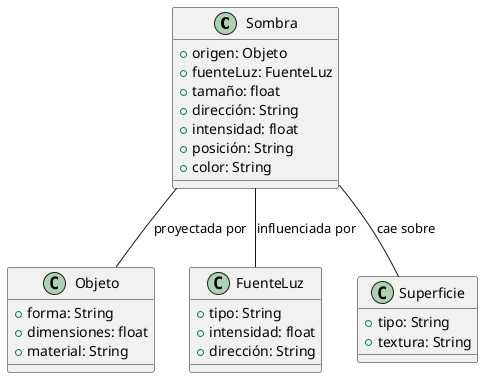 @startuml

class Sombra {
    +origen: Objeto
    +fuenteLuz: FuenteLuz
    +tamaño: float
    +dirección: String
    +intensidad: float
    +posición: String
    +color: String
}

class Objeto {
    +forma: String
    +dimensiones: float
    +material: String
}

class FuenteLuz {
    +tipo: String
    +intensidad: float
    +dirección: String
}

class Superficie {
    +tipo: String
    +textura: String
}

Sombra -- Objeto : "proyectada por"
Sombra -- FuenteLuz : "influenciada por"
Sombra -- Superficie : "cae sobre"


@enduml
